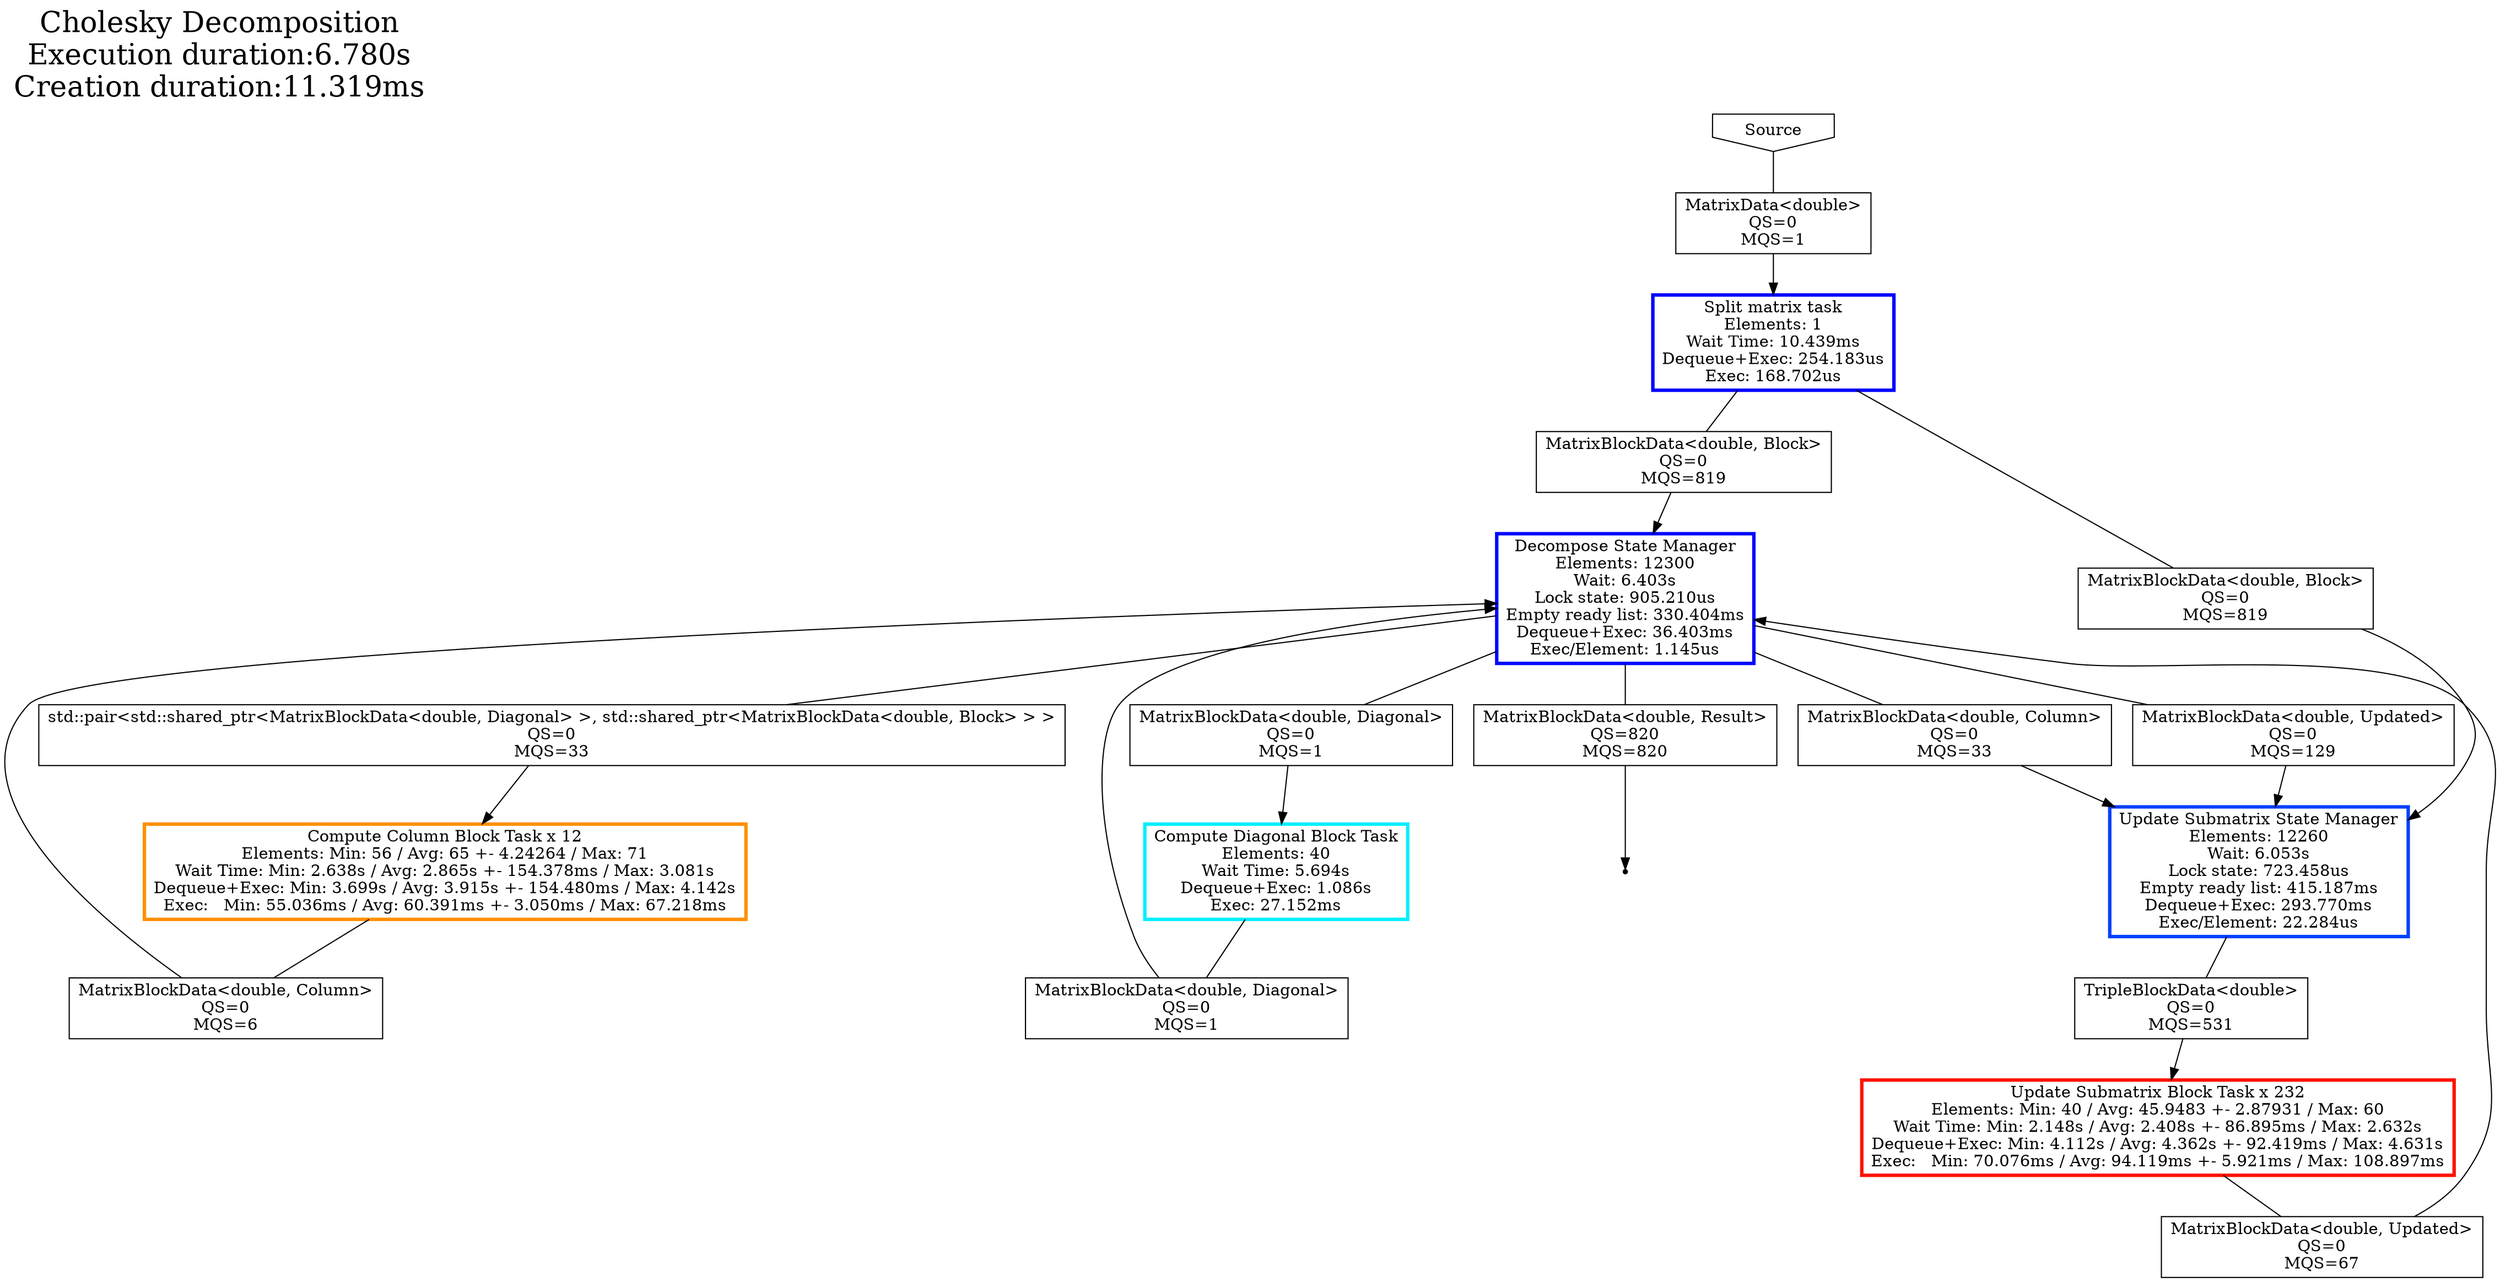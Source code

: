 digraph x0x559f002b2ad0 {
label="Cholesky Decomposition\nExecution duration:6.780s\nCreation duration:11.319ms"; fontsize=25; penwidth=5; labelloc=top; labeljust=left; 
x0x559f002b2c00 [label="Source", shape=invhouse];
x0x559f002b2dc0 [label="Sink", shape=point];
x0x559f002b3050 [label="Split matrix task\nElements: 1
Wait Time: 10.439ms\nDequeue+Exec: 254.183us\nExec: 168.702us\n",shape=rect,color="#0000ff", penwidth=3, style=filled, fillcolor="#ffffffff", fontcolor="#000000ff"];
x0x559f002b4ac0 [label="Decompose State Manager\nElements: 12300\nWait: 6.403s\nLock state: 905.210us\nEmpty ready list: 330.404ms\nDequeue+Exec: 36.403ms\nExec/Element: 1.145us",shape=rect,color="#0008ff", penwidth=3, style=filled, fillcolor="#ffffffff", fontcolor="#000000ff"];
x0x559f002b6e30 [label="Compute Diagonal Block Task\nElements: 40
Wait Time: 5.694s\nDequeue+Exec: 1.086s\nExec: 27.152ms\n",shape=rect,color="#00efff", penwidth=3, style=filled, fillcolor="#ffffffff", fontcolor="#000000ff"];
x0x559f002b7bc0 [label="Compute Column Block Task x 12\nElements: Min: 56 / Avg: 65 +- 4.24264 / Max: 71
Wait Time: Min: 2.638s / Avg: 2.865s +- 154.378ms / Max: 3.081s\nDequeue+Exec: Min: 3.699s / Avg: 3.915s +- 154.480ms / Max: 4.142s\nExec:   Min: 55.036ms / Avg: 60.391ms +- 3.050ms / Max: 67.218ms\n",shape=rect,color="#ff8f00", penwidth=3, style=filled, fillcolor="#ffffffff", fontcolor="#000000ff"];
x0x559f002b8ab0 [label="Update Submatrix Block Task x 232\nElements: Min: 40 / Avg: 45.9483 +- 2.87931 / Max: 60
Wait Time: Min: 2.148s / Avg: 2.408s +- 86.895ms / Max: 2.632s\nDequeue+Exec: Min: 4.112s / Avg: 4.362s +- 92.419ms / Max: 4.631s\nExec:   Min: 70.076ms / Avg: 94.119ms +- 5.921ms / Max: 108.897ms\n",shape=rect,color="#ff1100", penwidth=3, style=filled, fillcolor="#ffffffff", fontcolor="#000000ff"];
x0x559f002b9bb0 [label="Update Submatrix State Manager\nElements: 12260\nWait: 6.053s\nLock state: 723.458us\nEmpty ready list: 415.187ms\nDequeue+Exec: 293.770ms\nExec/Element: 22.284us",shape=rect,color="#0040ff", penwidth=3, style=filled, fillcolor="#ffffffff", fontcolor="#000000ff"];
"edgex0x559f002b2dc0MatrixBlockData<double, Result>"[label="MatrixBlockData<double, Result>\nQS=820\nMQS=820", shape=rect];
"edgex0x559f002b3050MatrixData<double>"[label="MatrixData<double>\nQS=0\nMQS=1", shape=rect];
"edgex0x559f002b4ac0MatrixBlockData<double, Block>"[label="MatrixBlockData<double, Block>\nQS=0\nMQS=819", shape=rect];
"edgex0x559f002b4ac0MatrixBlockData<double, Diagonal>"[label="MatrixBlockData<double, Diagonal>\nQS=0\nMQS=1", shape=rect];
"edgex0x559f002b4ac0MatrixBlockData<double, Column>"[label="MatrixBlockData<double, Column>\nQS=0\nMQS=6", shape=rect];
"edgex0x559f002b4ac0MatrixBlockData<double, Updated>"[label="MatrixBlockData<double, Updated>\nQS=0\nMQS=67", shape=rect];
"edgex0x559f002b6e30MatrixBlockData<double, Diagonal>"[label="MatrixBlockData<double, Diagonal>\nQS=0\nMQS=1", shape=rect];
"edgex0x559f002b7bc0std::pair<std::shared_ptr<MatrixBlockData<double, Diagonal> >, std::shared_ptr<MatrixBlockData<double, Block> > >"[label="std::pair<std::shared_ptr<MatrixBlockData<double, Diagonal> >, std::shared_ptr<MatrixBlockData<double, Block> > >\nQS=0\nMQS=33", shape=rect];
"edgex0x559f002b8ab0TripleBlockData<double>"[label="TripleBlockData<double>\nQS=0\nMQS=531", shape=rect];
"edgex0x559f002b9bb0MatrixBlockData<double, Block>"[label="MatrixBlockData<double, Block>\nQS=0\nMQS=819", shape=rect];
"edgex0x559f002b9bb0MatrixBlockData<double, Column>"[label="MatrixBlockData<double, Column>\nQS=0\nMQS=33", shape=rect];
"edgex0x559f002b9bb0MatrixBlockData<double, Updated>"[label="MatrixBlockData<double, Updated>\nQS=0\nMQS=129", shape=rect];
"x0x559f002b4ac0" -> "edgex0x559f002b2dc0MatrixBlockData<double, Result>"[penwidth=1, dir=none];
"edgex0x559f002b2dc0MatrixBlockData<double, Result>" -> "x0x559f002b2dc0"[penwidth=1];
"x0x559f002b2c00" -> "edgex0x559f002b3050MatrixData<double>"[penwidth=1, dir=none];
"edgex0x559f002b3050MatrixData<double>" -> "x0x559f002b3050"[penwidth=1];
"x0x559f002b3050" -> "edgex0x559f002b4ac0MatrixBlockData<double, Block>"[penwidth=1, dir=none];
"edgex0x559f002b4ac0MatrixBlockData<double, Block>" -> "x0x559f002b4ac0"[penwidth=1];
"x0x559f002b6e30" -> "edgex0x559f002b4ac0MatrixBlockData<double, Diagonal>"[penwidth=1, dir=none];
"edgex0x559f002b4ac0MatrixBlockData<double, Diagonal>" -> "x0x559f002b4ac0"[penwidth=1];
"x0x559f002b7bc0" -> "edgex0x559f002b4ac0MatrixBlockData<double, Column>"[penwidth=1, dir=none];
"edgex0x559f002b4ac0MatrixBlockData<double, Column>" -> "x0x559f002b4ac0"[penwidth=1];
"x0x559f002b8ab0" -> "edgex0x559f002b4ac0MatrixBlockData<double, Updated>"[penwidth=1, dir=none];
"edgex0x559f002b4ac0MatrixBlockData<double, Updated>" -> "x0x559f002b4ac0"[penwidth=1];
"x0x559f002b4ac0" -> "edgex0x559f002b6e30MatrixBlockData<double, Diagonal>"[penwidth=1, dir=none];
"edgex0x559f002b6e30MatrixBlockData<double, Diagonal>" -> "x0x559f002b6e30"[penwidth=1];
"x0x559f002b4ac0" -> "edgex0x559f002b7bc0std::pair<std::shared_ptr<MatrixBlockData<double, Diagonal> >, std::shared_ptr<MatrixBlockData<double, Block> > >"[penwidth=1, dir=none];
"edgex0x559f002b7bc0std::pair<std::shared_ptr<MatrixBlockData<double, Diagonal> >, std::shared_ptr<MatrixBlockData<double, Block> > >" -> "x0x559f002b7bc0"[penwidth=1];
"x0x559f002b9bb0" -> "edgex0x559f002b8ab0TripleBlockData<double>"[penwidth=1, dir=none];
"edgex0x559f002b8ab0TripleBlockData<double>" -> "x0x559f002b8ab0"[penwidth=1];
"x0x559f002b3050" -> "edgex0x559f002b9bb0MatrixBlockData<double, Block>"[penwidth=1, dir=none];
"edgex0x559f002b9bb0MatrixBlockData<double, Block>" -> "x0x559f002b9bb0"[penwidth=1];
"x0x559f002b4ac0" -> "edgex0x559f002b9bb0MatrixBlockData<double, Column>"[penwidth=1, dir=none];
"edgex0x559f002b9bb0MatrixBlockData<double, Column>" -> "x0x559f002b9bb0"[penwidth=1];
"x0x559f002b4ac0" -> "edgex0x559f002b9bb0MatrixBlockData<double, Updated>"[penwidth=1, dir=none];
"edgex0x559f002b9bb0MatrixBlockData<double, Updated>" -> "x0x559f002b9bb0"[penwidth=1];
}
